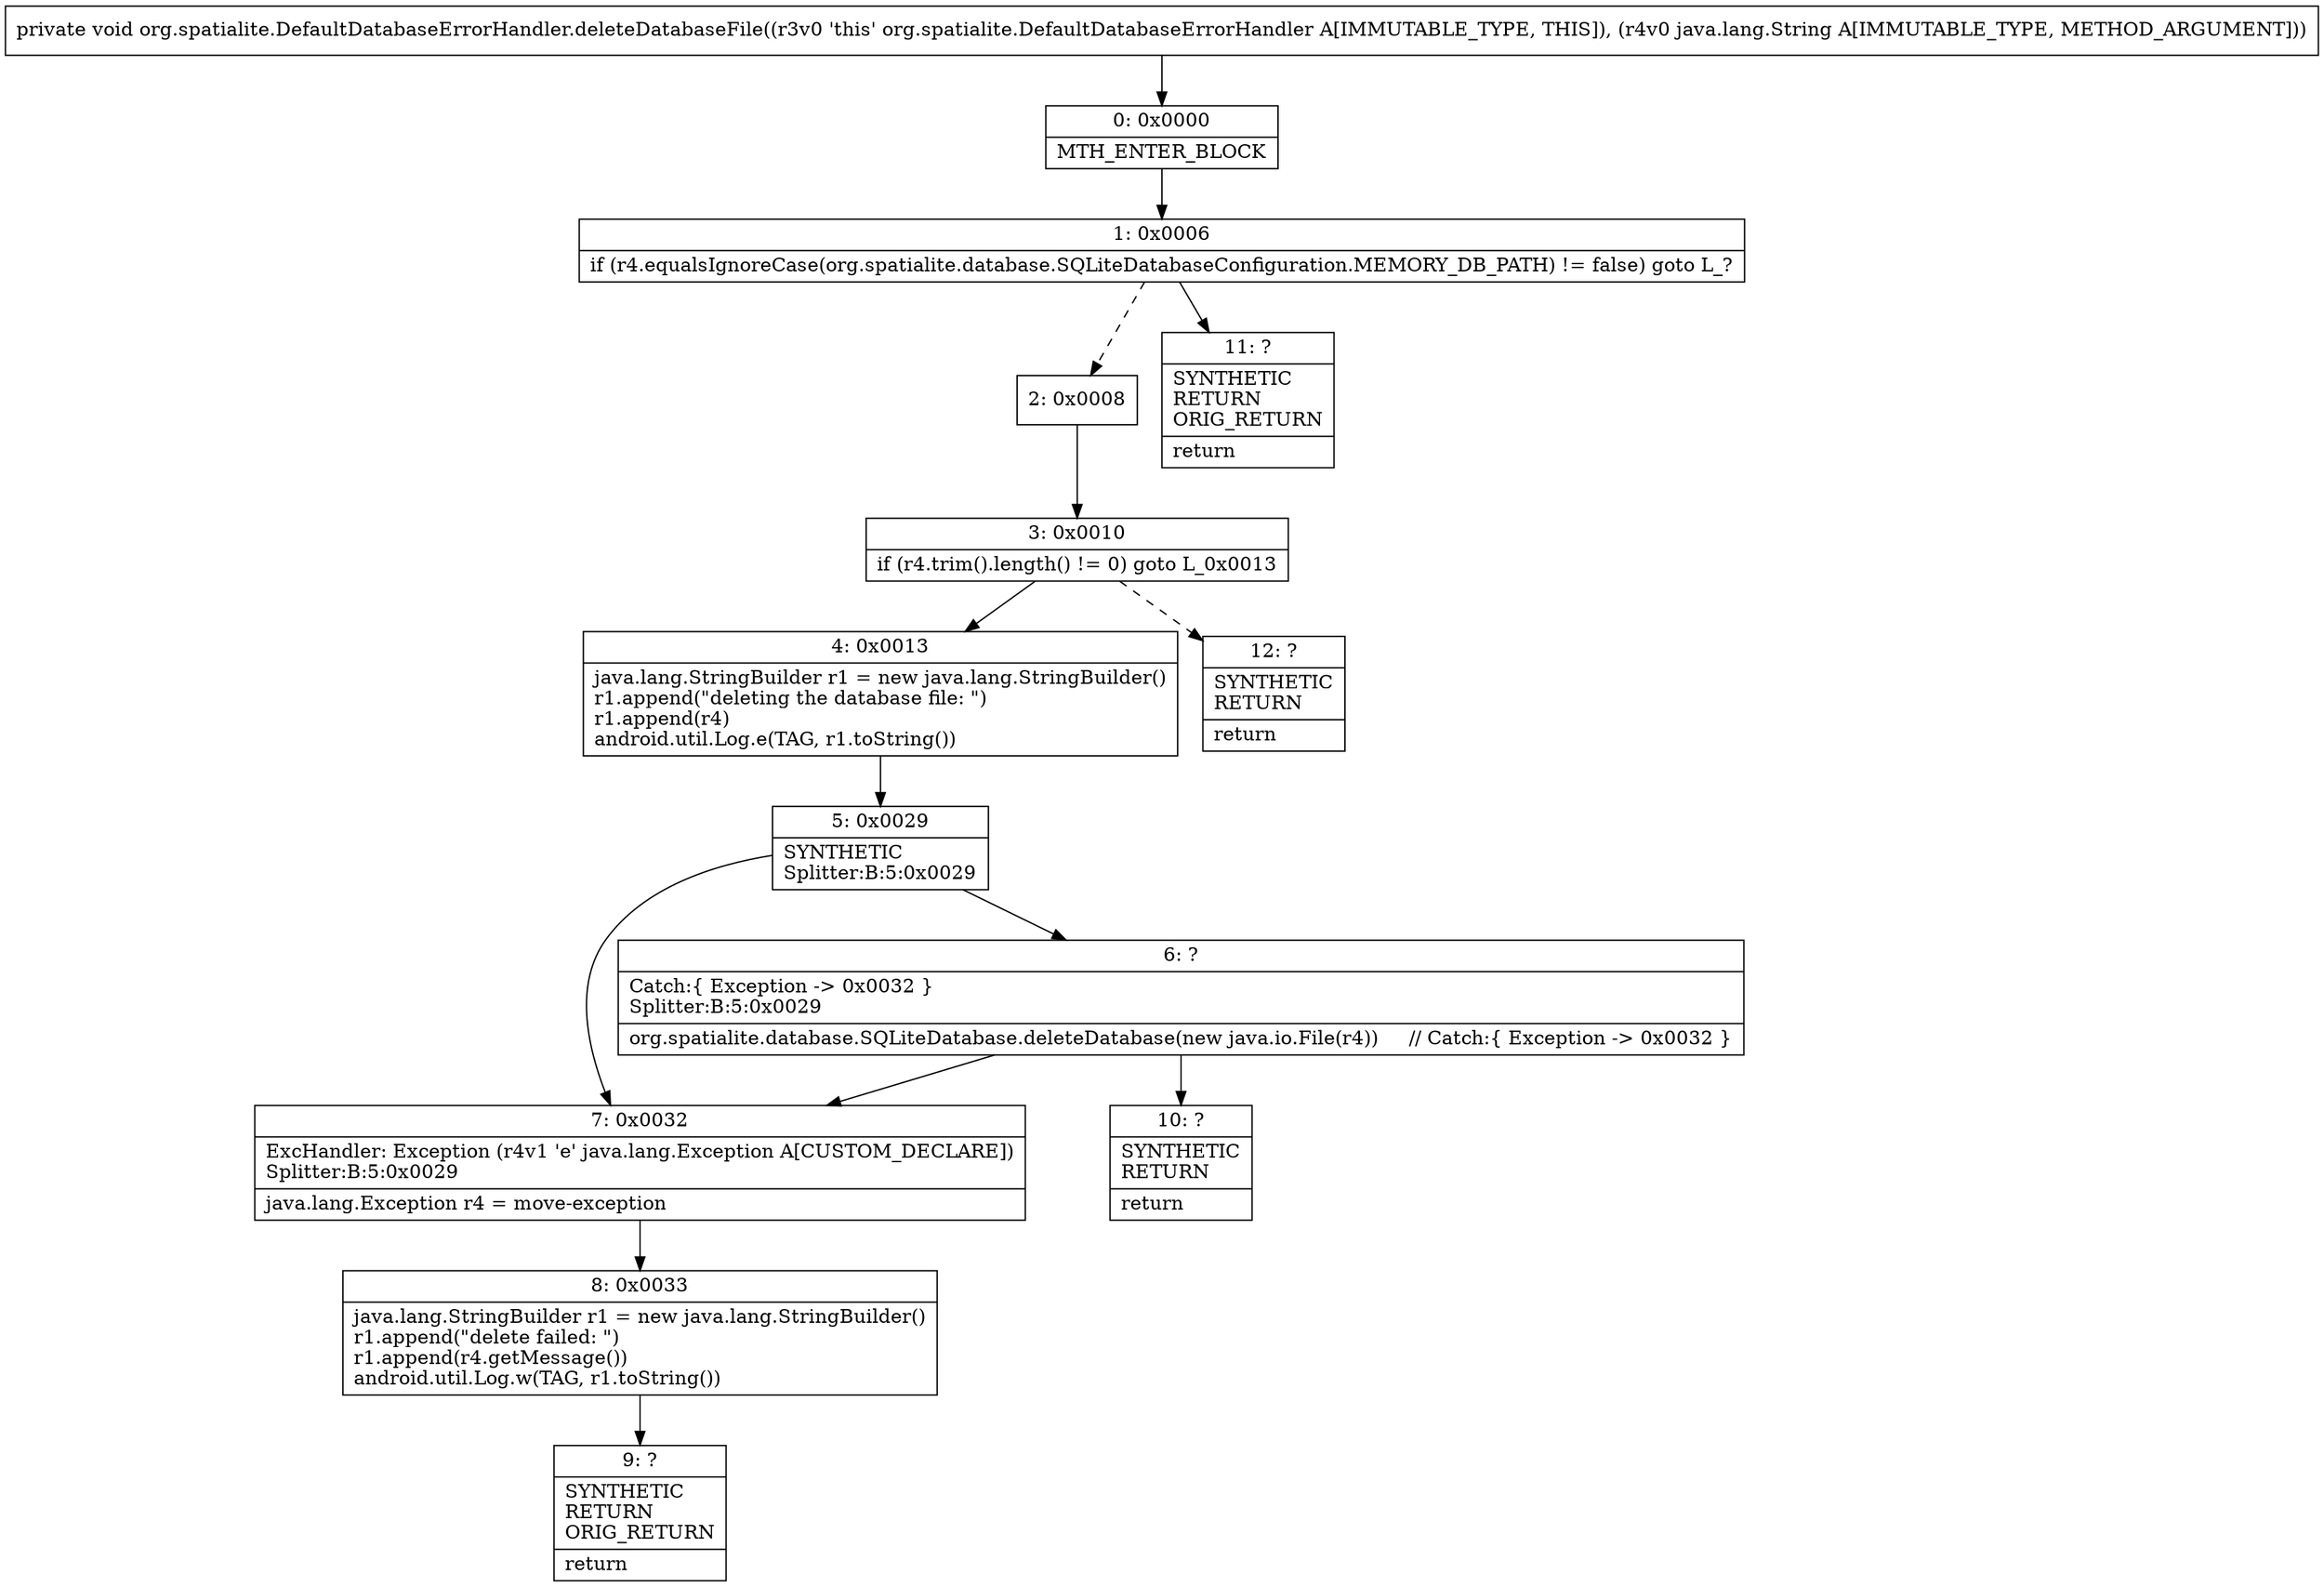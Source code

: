 digraph "CFG fororg.spatialite.DefaultDatabaseErrorHandler.deleteDatabaseFile(Ljava\/lang\/String;)V" {
Node_0 [shape=record,label="{0\:\ 0x0000|MTH_ENTER_BLOCK\l}"];
Node_1 [shape=record,label="{1\:\ 0x0006|if (r4.equalsIgnoreCase(org.spatialite.database.SQLiteDatabaseConfiguration.MEMORY_DB_PATH) != false) goto L_?\l}"];
Node_2 [shape=record,label="{2\:\ 0x0008}"];
Node_3 [shape=record,label="{3\:\ 0x0010|if (r4.trim().length() != 0) goto L_0x0013\l}"];
Node_4 [shape=record,label="{4\:\ 0x0013|java.lang.StringBuilder r1 = new java.lang.StringBuilder()\lr1.append(\"deleting the database file: \")\lr1.append(r4)\landroid.util.Log.e(TAG, r1.toString())\l}"];
Node_5 [shape=record,label="{5\:\ 0x0029|SYNTHETIC\lSplitter:B:5:0x0029\l}"];
Node_6 [shape=record,label="{6\:\ ?|Catch:\{ Exception \-\> 0x0032 \}\lSplitter:B:5:0x0029\l|org.spatialite.database.SQLiteDatabase.deleteDatabase(new java.io.File(r4))     \/\/ Catch:\{ Exception \-\> 0x0032 \}\l}"];
Node_7 [shape=record,label="{7\:\ 0x0032|ExcHandler: Exception (r4v1 'e' java.lang.Exception A[CUSTOM_DECLARE])\lSplitter:B:5:0x0029\l|java.lang.Exception r4 = move\-exception\l}"];
Node_8 [shape=record,label="{8\:\ 0x0033|java.lang.StringBuilder r1 = new java.lang.StringBuilder()\lr1.append(\"delete failed: \")\lr1.append(r4.getMessage())\landroid.util.Log.w(TAG, r1.toString())\l}"];
Node_9 [shape=record,label="{9\:\ ?|SYNTHETIC\lRETURN\lORIG_RETURN\l|return\l}"];
Node_10 [shape=record,label="{10\:\ ?|SYNTHETIC\lRETURN\l|return\l}"];
Node_11 [shape=record,label="{11\:\ ?|SYNTHETIC\lRETURN\lORIG_RETURN\l|return\l}"];
Node_12 [shape=record,label="{12\:\ ?|SYNTHETIC\lRETURN\l|return\l}"];
MethodNode[shape=record,label="{private void org.spatialite.DefaultDatabaseErrorHandler.deleteDatabaseFile((r3v0 'this' org.spatialite.DefaultDatabaseErrorHandler A[IMMUTABLE_TYPE, THIS]), (r4v0 java.lang.String A[IMMUTABLE_TYPE, METHOD_ARGUMENT])) }"];
MethodNode -> Node_0;
Node_0 -> Node_1;
Node_1 -> Node_2[style=dashed];
Node_1 -> Node_11;
Node_2 -> Node_3;
Node_3 -> Node_4;
Node_3 -> Node_12[style=dashed];
Node_4 -> Node_5;
Node_5 -> Node_6;
Node_5 -> Node_7;
Node_6 -> Node_7;
Node_6 -> Node_10;
Node_7 -> Node_8;
Node_8 -> Node_9;
}

